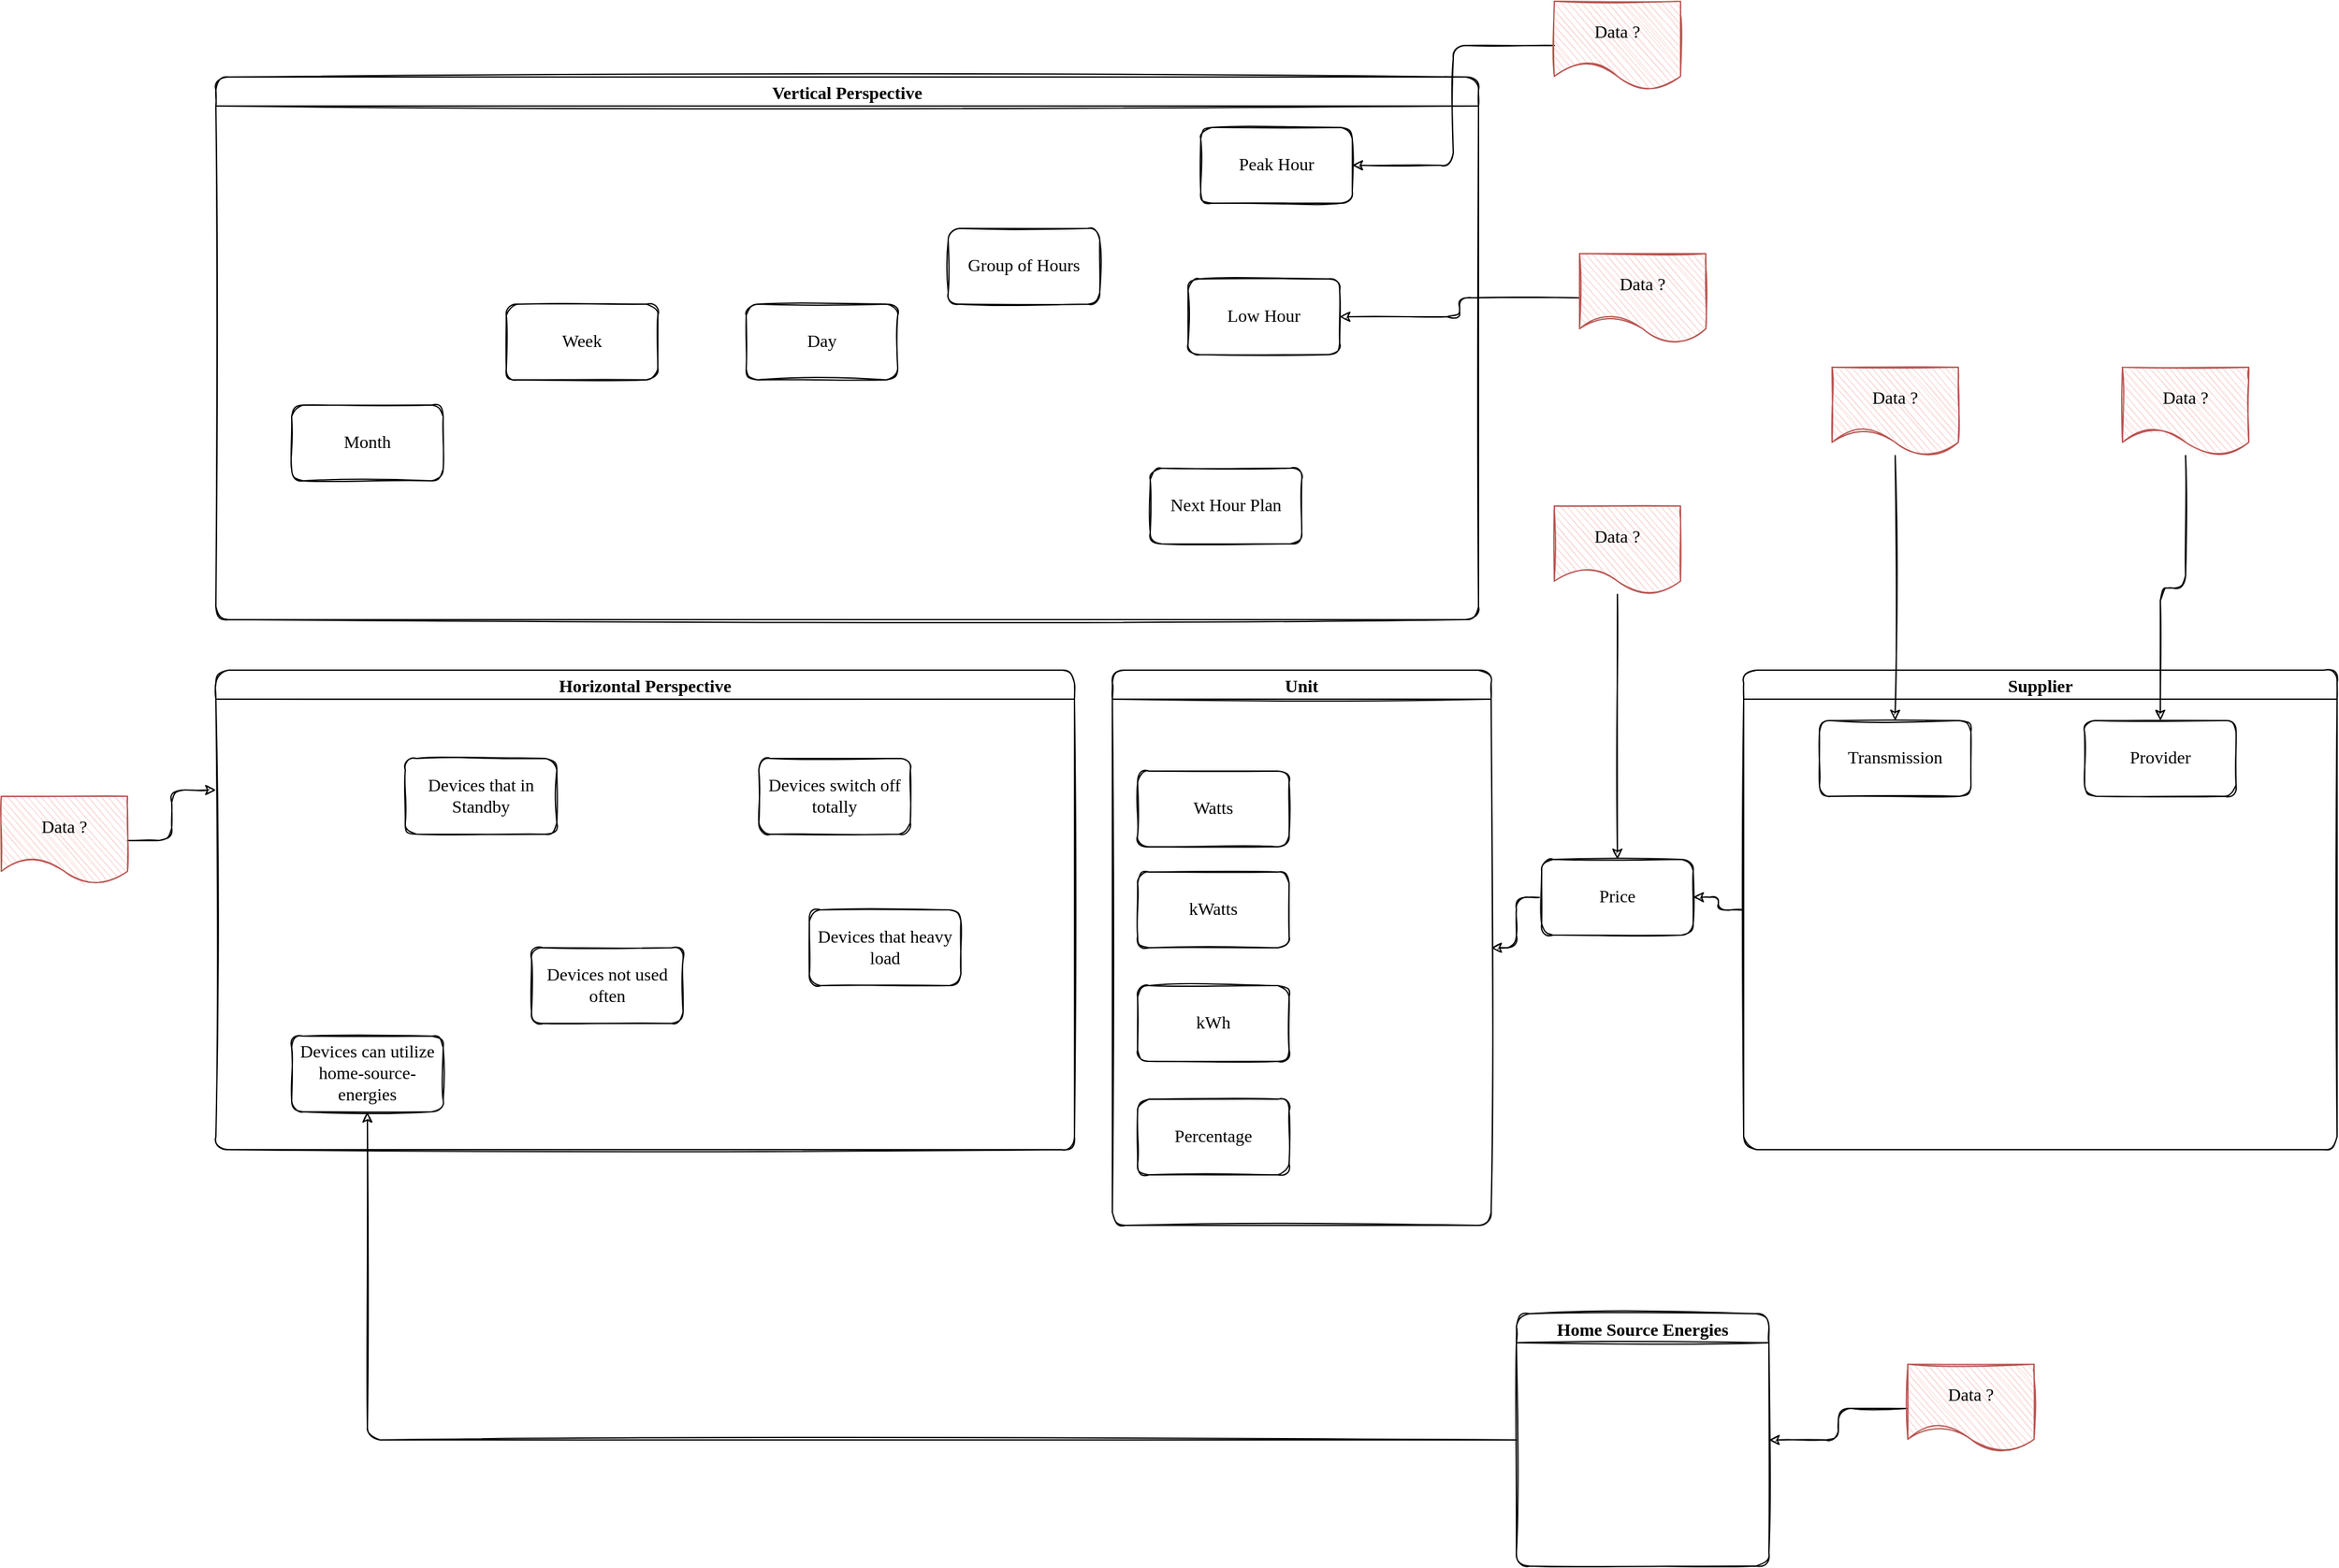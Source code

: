 <mxfile version="20.5.1" type="google" pages="8"><diagram id="EWnHAkvCmUXLQW0R1Sxn" name="Page"><mxGraphModel grid="1" page="1" gridSize="10" guides="1" tooltips="1" connect="1" arrows="1" fold="1" pageScale="1" pageWidth="4681" pageHeight="3300" math="0" shadow="0"><root><mxCell id="0"/><mxCell id="1" parent="0"/><mxCell id="fVuy4q8z8w35eN-OtsAC-1" value="Vertical Perspective" style="swimlane;rounded=1;shadow=0;sketch=1;fontSize=14;fontFamily=Comic Sans MS;" vertex="1" parent="1"><mxGeometry x="600" y="160" width="1000" height="430" as="geometry"/></mxCell><mxCell id="j8-8Z_1lVrHxDp8ixjV--1" value="Month" style="rounded=1;whiteSpace=wrap;html=1;fontFamily=Comic Sans MS;sketch=1;fontSize=14;" vertex="1" parent="fVuy4q8z8w35eN-OtsAC-1"><mxGeometry x="60" y="260" width="120" height="60" as="geometry"/></mxCell><mxCell id="I1HHOOQoQi14BVPlq1wD-1" value="Week" style="rounded=1;whiteSpace=wrap;html=1;fontFamily=Comic Sans MS;sketch=1;fontSize=14;" vertex="1" parent="fVuy4q8z8w35eN-OtsAC-1"><mxGeometry x="230" y="180" width="120" height="60" as="geometry"/></mxCell><mxCell id="I1HHOOQoQi14BVPlq1wD-2" value="Day" style="rounded=1;whiteSpace=wrap;html=1;fontFamily=Comic Sans MS;sketch=1;fontSize=14;" vertex="1" parent="fVuy4q8z8w35eN-OtsAC-1"><mxGeometry x="420" y="180" width="120" height="60" as="geometry"/></mxCell><mxCell id="I1HHOOQoQi14BVPlq1wD-3" value="Group of Hours" style="rounded=1;whiteSpace=wrap;html=1;fontFamily=Comic Sans MS;sketch=1;fontSize=14;" vertex="1" parent="fVuy4q8z8w35eN-OtsAC-1"><mxGeometry x="580" y="120" width="120" height="60" as="geometry"/></mxCell><mxCell id="I1HHOOQoQi14BVPlq1wD-4" value="Peak Hour" style="rounded=1;whiteSpace=wrap;html=1;fontFamily=Comic Sans MS;sketch=1;fontSize=14;" vertex="1" parent="fVuy4q8z8w35eN-OtsAC-1"><mxGeometry x="780" y="40" width="120" height="60" as="geometry"/></mxCell><mxCell id="I1HHOOQoQi14BVPlq1wD-5" value="Low Hour" style="rounded=1;whiteSpace=wrap;html=1;fontFamily=Comic Sans MS;sketch=1;fontSize=14;" vertex="1" parent="fVuy4q8z8w35eN-OtsAC-1"><mxGeometry x="770" y="160" width="120" height="60" as="geometry"/></mxCell><mxCell id="CvsXand5YSIhIQLQqnBe-1" value="Next Hour Plan" style="rounded=1;whiteSpace=wrap;html=1;fontFamily=Comic Sans MS;sketch=1;fontSize=14;" vertex="1" parent="fVuy4q8z8w35eN-OtsAC-1"><mxGeometry x="740" y="310" width="120" height="60" as="geometry"/></mxCell><mxCell id="fVuy4q8z8w35eN-OtsAC-2" value="Horizontal Perspective" style="swimlane;rounded=1;shadow=0;sketch=1;fontFamily=Comic Sans MS;fontSize=14;" vertex="1" parent="1"><mxGeometry x="600" y="630" width="680" height="380" as="geometry"/></mxCell><mxCell id="_128_L26jr-PY0TfmPVl-1" value="Devices that in Standby" style="rounded=1;whiteSpace=wrap;html=1;fontFamily=Comic Sans MS;sketch=1;fontSize=14;" vertex="1" parent="fVuy4q8z8w35eN-OtsAC-2"><mxGeometry x="150" y="70" width="120" height="60" as="geometry"/></mxCell><mxCell id="_128_L26jr-PY0TfmPVl-2" value="Devices switch off totally" style="rounded=1;whiteSpace=wrap;html=1;fontFamily=Comic Sans MS;sketch=1;fontSize=14;" vertex="1" parent="fVuy4q8z8w35eN-OtsAC-2"><mxGeometry x="430" y="70" width="120" height="60" as="geometry"/></mxCell><mxCell id="_128_L26jr-PY0TfmPVl-3" value="Devices not used often" style="rounded=1;whiteSpace=wrap;html=1;fontFamily=Comic Sans MS;sketch=1;fontSize=14;" vertex="1" parent="fVuy4q8z8w35eN-OtsAC-2"><mxGeometry x="250" y="220" width="120" height="60" as="geometry"/></mxCell><mxCell id="_128_L26jr-PY0TfmPVl-4" value="Devices that heavy load" style="rounded=1;whiteSpace=wrap;html=1;fontFamily=Comic Sans MS;sketch=1;fontSize=14;" vertex="1" parent="fVuy4q8z8w35eN-OtsAC-2"><mxGeometry x="470" y="190" width="120" height="60" as="geometry"/></mxCell><mxCell id="P0heH3jyNKfM9a84fnhZ-2" value="Devices can utilize home-source-energies" style="rounded=1;whiteSpace=wrap;html=1;fontFamily=Comic Sans MS;sketch=1;fontSize=14;" vertex="1" parent="fVuy4q8z8w35eN-OtsAC-2"><mxGeometry x="60" y="290" width="120" height="60" as="geometry"/></mxCell><mxCell id="_128_L26jr-PY0TfmPVl-5" value="Unit" style="swimlane;rounded=1;shadow=0;sketch=1;fontFamily=Comic Sans MS;fontSize=14;" vertex="1" parent="1"><mxGeometry x="1310" y="630" width="300" height="440" as="geometry"/></mxCell><mxCell id="_128_L26jr-PY0TfmPVl-7" value="Watts" style="rounded=1;whiteSpace=wrap;html=1;shadow=0;sketch=1;fontFamily=Comic Sans MS;fontSize=14;" vertex="1" parent="_128_L26jr-PY0TfmPVl-5"><mxGeometry x="20" y="80" width="120" height="60" as="geometry"/></mxCell><mxCell id="_128_L26jr-PY0TfmPVl-8" value="kWatts" style="rounded=1;whiteSpace=wrap;html=1;shadow=0;sketch=1;fontFamily=Comic Sans MS;fontSize=14;" vertex="1" parent="_128_L26jr-PY0TfmPVl-5"><mxGeometry x="20" y="160" width="120" height="60" as="geometry"/></mxCell><mxCell id="_128_L26jr-PY0TfmPVl-9" value="kWh" style="rounded=1;whiteSpace=wrap;html=1;shadow=0;sketch=1;fontFamily=Comic Sans MS;fontSize=14;" vertex="1" parent="_128_L26jr-PY0TfmPVl-5"><mxGeometry x="20" y="250" width="120" height="60" as="geometry"/></mxCell><mxCell id="_0KTbbCOUfoMHELBvuMe-1" value="Percentage" style="rounded=1;whiteSpace=wrap;html=1;shadow=0;sketch=1;fontFamily=Comic Sans MS;fontSize=14;" vertex="1" parent="_128_L26jr-PY0TfmPVl-5"><mxGeometry x="20" y="340" width="120" height="60" as="geometry"/></mxCell><mxCell id="LpaXd6N_LJDEd3hES2sB-1" style="edgeStyle=orthogonalEdgeStyle;rounded=1;orthogonalLoop=1;jettySize=auto;html=1;entryX=1;entryY=0.5;entryDx=0;entryDy=0;fontFamily=Comic Sans MS;fontSize=14;sketch=1;" edge="1" parent="1" source="qIM7DKjNAtQQ7LIMt5Nz-1" target="_128_L26jr-PY0TfmPVl-10"><mxGeometry relative="1" as="geometry"/></mxCell><mxCell id="qIM7DKjNAtQQ7LIMt5Nz-1" value="Supplier" style="swimlane;rounded=1;shadow=0;sketch=1;fontFamily=Comic Sans MS;fontSize=14;" vertex="1" parent="1"><mxGeometry x="1810" y="630" width="470" height="380" as="geometry"/></mxCell><mxCell id="qIM7DKjNAtQQ7LIMt5Nz-2" value="Transmission" style="rounded=1;whiteSpace=wrap;html=1;shadow=0;sketch=1;fontFamily=Comic Sans MS;fontSize=14;" vertex="1" parent="qIM7DKjNAtQQ7LIMt5Nz-1"><mxGeometry x="60" y="40" width="120" height="60" as="geometry"/></mxCell><mxCell id="qIM7DKjNAtQQ7LIMt5Nz-3" value="Provider" style="rounded=1;whiteSpace=wrap;html=1;shadow=0;sketch=1;fontFamily=Comic Sans MS;fontSize=14;" vertex="1" parent="qIM7DKjNAtQQ7LIMt5Nz-1"><mxGeometry x="270" y="40" width="120" height="60" as="geometry"/></mxCell><mxCell id="LpaXd6N_LJDEd3hES2sB-2" style="edgeStyle=orthogonalEdgeStyle;rounded=1;orthogonalLoop=1;jettySize=auto;html=1;entryX=1;entryY=0.5;entryDx=0;entryDy=0;fontFamily=Comic Sans MS;fontSize=14;sketch=1;" edge="1" parent="1" source="_128_L26jr-PY0TfmPVl-10" target="_128_L26jr-PY0TfmPVl-5"><mxGeometry relative="1" as="geometry"/></mxCell><mxCell id="_128_L26jr-PY0TfmPVl-10" value="Price" style="rounded=1;whiteSpace=wrap;html=1;shadow=0;sketch=1;fontFamily=Comic Sans MS;fontSize=14;" vertex="1" parent="1"><mxGeometry x="1650" y="780" width="120" height="60" as="geometry"/></mxCell><mxCell id="P0heH3jyNKfM9a84fnhZ-4" style="edgeStyle=orthogonalEdgeStyle;rounded=1;sketch=1;orthogonalLoop=1;jettySize=auto;html=1;fontFamily=Comic Sans MS;fontSize=14;entryX=0.5;entryY=1;entryDx=0;entryDy=0;" edge="1" parent="1" source="P0heH3jyNKfM9a84fnhZ-1" target="P0heH3jyNKfM9a84fnhZ-2"><mxGeometry relative="1" as="geometry"><mxPoint x="870" y="1190" as="targetPoint"/></mxGeometry></mxCell><mxCell id="P0heH3jyNKfM9a84fnhZ-1" value="Home Source Energies" style="swimlane;rounded=1;shadow=0;sketch=1;fontFamily=Comic Sans MS;fontSize=14;" vertex="1" parent="1"><mxGeometry x="1630" y="1140" width="200" height="200" as="geometry"/></mxCell><mxCell id="_0KTbbCOUfoMHELBvuMe-5" style="edgeStyle=orthogonalEdgeStyle;rounded=1;orthogonalLoop=1;jettySize=auto;html=1;fontFamily=Comic Sans MS;fontSize=14;sketch=1;" edge="1" parent="1" source="_0KTbbCOUfoMHELBvuMe-3" target="qIM7DKjNAtQQ7LIMt5Nz-3"><mxGeometry relative="1" as="geometry"/></mxCell><mxCell id="_0KTbbCOUfoMHELBvuMe-3" value="Data ?" style="shape=document;whiteSpace=wrap;html=1;boundedLbl=1;dashed=0;flipH=1;sketch=1;fillColor=#f8cecc;strokeColor=#b85450;fontFamily=Comic Sans MS;fontSize=14;" vertex="1" parent="1"><mxGeometry x="2110" y="390" width="100" height="70" as="geometry"/></mxCell><mxCell id="_0KTbbCOUfoMHELBvuMe-6" style="edgeStyle=orthogonalEdgeStyle;shape=connector;rounded=1;sketch=1;orthogonalLoop=1;jettySize=auto;html=1;labelBackgroundColor=default;strokeColor=default;fontFamily=Comic Sans MS;fontSize=14;fontColor=default;endArrow=classic;" edge="1" parent="1" source="_0KTbbCOUfoMHELBvuMe-4" target="qIM7DKjNAtQQ7LIMt5Nz-2"><mxGeometry relative="1" as="geometry"/></mxCell><mxCell id="_0KTbbCOUfoMHELBvuMe-4" value="Data ?" style="shape=document;whiteSpace=wrap;html=1;boundedLbl=1;dashed=0;flipH=1;sketch=1;fillColor=#f8cecc;strokeColor=#b85450;fontFamily=Comic Sans MS;fontSize=14;" vertex="1" parent="1"><mxGeometry x="1880" y="390" width="100" height="70" as="geometry"/></mxCell><mxCell id="_0KTbbCOUfoMHELBvuMe-8" style="edgeStyle=orthogonalEdgeStyle;shape=connector;rounded=1;sketch=1;orthogonalLoop=1;jettySize=auto;html=1;labelBackgroundColor=default;strokeColor=default;fontFamily=Comic Sans MS;fontSize=14;fontColor=default;endArrow=classic;entryX=1;entryY=0.5;entryDx=0;entryDy=0;" edge="1" parent="1" source="_0KTbbCOUfoMHELBvuMe-7" target="P0heH3jyNKfM9a84fnhZ-1"><mxGeometry relative="1" as="geometry"><mxPoint x="1870" y="1270" as="targetPoint"/></mxGeometry></mxCell><mxCell id="_0KTbbCOUfoMHELBvuMe-7" value="Data ?" style="shape=document;whiteSpace=wrap;html=1;boundedLbl=1;dashed=0;flipH=1;sketch=1;fillColor=#f8cecc;strokeColor=#b85450;fontFamily=Comic Sans MS;fontSize=14;" vertex="1" parent="1"><mxGeometry x="1940" y="1180" width="100" height="70" as="geometry"/></mxCell><mxCell id="_0KTbbCOUfoMHELBvuMe-10" style="edgeStyle=orthogonalEdgeStyle;shape=connector;rounded=1;sketch=1;orthogonalLoop=1;jettySize=auto;html=1;entryX=0.5;entryY=0;entryDx=0;entryDy=0;labelBackgroundColor=default;strokeColor=default;fontFamily=Comic Sans MS;fontSize=14;fontColor=default;endArrow=classic;" edge="1" parent="1" source="_0KTbbCOUfoMHELBvuMe-9" target="_128_L26jr-PY0TfmPVl-10"><mxGeometry relative="1" as="geometry"/></mxCell><mxCell id="_0KTbbCOUfoMHELBvuMe-9" value="Data ?" style="shape=document;whiteSpace=wrap;html=1;boundedLbl=1;dashed=0;flipH=1;sketch=1;fillColor=#f8cecc;strokeColor=#b85450;fontFamily=Comic Sans MS;fontSize=14;" vertex="1" parent="1"><mxGeometry x="1660" y="500" width="100" height="70" as="geometry"/></mxCell><mxCell id="_0KTbbCOUfoMHELBvuMe-13" style="edgeStyle=orthogonalEdgeStyle;shape=connector;rounded=1;sketch=1;orthogonalLoop=1;jettySize=auto;html=1;entryX=0;entryY=0.25;entryDx=0;entryDy=0;labelBackgroundColor=default;strokeColor=default;fontFamily=Comic Sans MS;fontSize=14;fontColor=default;endArrow=classic;" edge="1" parent="1" source="_0KTbbCOUfoMHELBvuMe-11" target="fVuy4q8z8w35eN-OtsAC-2"><mxGeometry relative="1" as="geometry"/></mxCell><mxCell id="_0KTbbCOUfoMHELBvuMe-11" value="Data ?" style="shape=document;whiteSpace=wrap;html=1;boundedLbl=1;dashed=0;flipH=1;sketch=1;fillColor=#f8cecc;strokeColor=#b85450;fontFamily=Comic Sans MS;fontSize=14;" vertex="1" parent="1"><mxGeometry x="430" y="730" width="100" height="70" as="geometry"/></mxCell><mxCell id="_0KTbbCOUfoMHELBvuMe-15" style="edgeStyle=orthogonalEdgeStyle;shape=connector;rounded=1;sketch=1;orthogonalLoop=1;jettySize=auto;html=1;entryX=1;entryY=0.5;entryDx=0;entryDy=0;labelBackgroundColor=default;strokeColor=default;fontFamily=Comic Sans MS;fontSize=14;fontColor=default;endArrow=classic;" edge="1" parent="1" source="_0KTbbCOUfoMHELBvuMe-14" target="I1HHOOQoQi14BVPlq1wD-4"><mxGeometry relative="1" as="geometry"/></mxCell><mxCell id="_0KTbbCOUfoMHELBvuMe-14" value="Data ?" style="shape=document;whiteSpace=wrap;html=1;boundedLbl=1;dashed=0;flipH=1;sketch=1;fillColor=#f8cecc;strokeColor=#b85450;fontFamily=Comic Sans MS;fontSize=14;" vertex="1" parent="1"><mxGeometry x="1660" y="100" width="100" height="70" as="geometry"/></mxCell><mxCell id="_0KTbbCOUfoMHELBvuMe-18" style="edgeStyle=orthogonalEdgeStyle;shape=connector;rounded=1;sketch=1;orthogonalLoop=1;jettySize=auto;html=1;entryX=1;entryY=0.5;entryDx=0;entryDy=0;labelBackgroundColor=default;strokeColor=default;fontFamily=Comic Sans MS;fontSize=14;fontColor=default;endArrow=classic;" edge="1" parent="1" source="_0KTbbCOUfoMHELBvuMe-16" target="I1HHOOQoQi14BVPlq1wD-5"><mxGeometry relative="1" as="geometry"/></mxCell><mxCell id="_0KTbbCOUfoMHELBvuMe-16" value="Data ?" style="shape=document;whiteSpace=wrap;html=1;boundedLbl=1;dashed=0;flipH=1;sketch=1;fillColor=#f8cecc;strokeColor=#b85450;fontFamily=Comic Sans MS;fontSize=14;" vertex="1" parent="1"><mxGeometry x="1680" y="300" width="100" height="70" as="geometry"/></mxCell></root></mxGraphModel></diagram><diagram name="v7" id="6x63MxdfTVKD1qZBygWp"><mxGraphModel grid="1" page="1" gridSize="10" guides="1" tooltips="1" connect="1" arrows="1" fold="1" pageScale="1" pageWidth="4681" pageHeight="3300" math="0" shadow="0"><root><mxCell id="hnJMWVDgAHVa-a5f45lX-0"/><mxCell id="hnJMWVDgAHVa-a5f45lX-1" parent="hnJMWVDgAHVa-a5f45lX-0"/><mxCell id="hnJMWVDgAHVa-a5f45lX-2" value="Vertical Perspective" style="swimlane;rounded=1;shadow=0;sketch=1;fontSize=14;fontFamily=Comic Sans MS;" vertex="1" parent="hnJMWVDgAHVa-a5f45lX-1"><mxGeometry x="600" y="160" width="1000" height="430" as="geometry"/></mxCell><mxCell id="hnJMWVDgAHVa-a5f45lX-3" value="Month" style="rounded=1;whiteSpace=wrap;html=1;fontFamily=Comic Sans MS;sketch=1;fontSize=14;" vertex="1" parent="hnJMWVDgAHVa-a5f45lX-2"><mxGeometry x="60" y="260" width="120" height="60" as="geometry"/></mxCell><mxCell id="hnJMWVDgAHVa-a5f45lX-4" value="Week" style="rounded=1;whiteSpace=wrap;html=1;fontFamily=Comic Sans MS;sketch=1;fontSize=14;" vertex="1" parent="hnJMWVDgAHVa-a5f45lX-2"><mxGeometry x="230" y="180" width="120" height="60" as="geometry"/></mxCell><mxCell id="hnJMWVDgAHVa-a5f45lX-5" value="Day" style="rounded=1;whiteSpace=wrap;html=1;fontFamily=Comic Sans MS;sketch=1;fontSize=14;" vertex="1" parent="hnJMWVDgAHVa-a5f45lX-2"><mxGeometry x="420" y="180" width="120" height="60" as="geometry"/></mxCell><mxCell id="hnJMWVDgAHVa-a5f45lX-6" value="Group of Hours" style="rounded=1;whiteSpace=wrap;html=1;fontFamily=Comic Sans MS;sketch=1;fontSize=14;" vertex="1" parent="hnJMWVDgAHVa-a5f45lX-2"><mxGeometry x="580" y="120" width="120" height="60" as="geometry"/></mxCell><mxCell id="hnJMWVDgAHVa-a5f45lX-7" value="Peak Hour" style="rounded=1;whiteSpace=wrap;html=1;fontFamily=Comic Sans MS;sketch=1;fontSize=14;" vertex="1" parent="hnJMWVDgAHVa-a5f45lX-2"><mxGeometry x="780" y="40" width="120" height="60" as="geometry"/></mxCell><mxCell id="hnJMWVDgAHVa-a5f45lX-8" value="Low Hour" style="rounded=1;whiteSpace=wrap;html=1;fontFamily=Comic Sans MS;sketch=1;fontSize=14;" vertex="1" parent="hnJMWVDgAHVa-a5f45lX-2"><mxGeometry x="770" y="160" width="120" height="60" as="geometry"/></mxCell><mxCell id="hnJMWVDgAHVa-a5f45lX-9" value="Next Hour Plan" style="rounded=1;whiteSpace=wrap;html=1;fontFamily=Comic Sans MS;sketch=1;fontSize=14;" vertex="1" parent="hnJMWVDgAHVa-a5f45lX-2"><mxGeometry x="740" y="310" width="120" height="60" as="geometry"/></mxCell><mxCell id="hnJMWVDgAHVa-a5f45lX-10" value="Horizontal Perspective" style="swimlane;rounded=1;shadow=0;sketch=1;fontFamily=Comic Sans MS;fontSize=14;" vertex="1" parent="hnJMWVDgAHVa-a5f45lX-1"><mxGeometry x="600" y="630" width="680" height="380" as="geometry"/></mxCell><mxCell id="hnJMWVDgAHVa-a5f45lX-11" value="Devices that in Standby" style="rounded=1;whiteSpace=wrap;html=1;fontFamily=Comic Sans MS;sketch=1;fontSize=14;" vertex="1" parent="hnJMWVDgAHVa-a5f45lX-10"><mxGeometry x="150" y="70" width="120" height="60" as="geometry"/></mxCell><mxCell id="hnJMWVDgAHVa-a5f45lX-12" value="Devices switch off totally" style="rounded=1;whiteSpace=wrap;html=1;fontFamily=Comic Sans MS;sketch=1;fontSize=14;" vertex="1" parent="hnJMWVDgAHVa-a5f45lX-10"><mxGeometry x="430" y="70" width="120" height="60" as="geometry"/></mxCell><mxCell id="hnJMWVDgAHVa-a5f45lX-13" value="Devices not used often" style="rounded=1;whiteSpace=wrap;html=1;fontFamily=Comic Sans MS;sketch=1;fontSize=14;" vertex="1" parent="hnJMWVDgAHVa-a5f45lX-10"><mxGeometry x="250" y="220" width="120" height="60" as="geometry"/></mxCell><mxCell id="hnJMWVDgAHVa-a5f45lX-14" value="Devices that heavy load" style="rounded=1;whiteSpace=wrap;html=1;fontFamily=Comic Sans MS;sketch=1;fontSize=14;" vertex="1" parent="hnJMWVDgAHVa-a5f45lX-10"><mxGeometry x="470" y="190" width="120" height="60" as="geometry"/></mxCell><mxCell id="hnJMWVDgAHVa-a5f45lX-15" value="Devices can utilize home-source-energies" style="rounded=1;whiteSpace=wrap;html=1;fontFamily=Comic Sans MS;sketch=1;fontSize=14;" vertex="1" parent="hnJMWVDgAHVa-a5f45lX-10"><mxGeometry x="60" y="290" width="120" height="60" as="geometry"/></mxCell><mxCell id="hnJMWVDgAHVa-a5f45lX-16" value="Unit" style="swimlane;rounded=1;shadow=0;sketch=1;fontFamily=Comic Sans MS;fontSize=14;" vertex="1" parent="hnJMWVDgAHVa-a5f45lX-1"><mxGeometry x="1310" y="630" width="300" height="380" as="geometry"/></mxCell><mxCell id="hnJMWVDgAHVa-a5f45lX-17" value="Watts" style="rounded=1;whiteSpace=wrap;html=1;shadow=0;sketch=1;fontFamily=Comic Sans MS;fontSize=14;" vertex="1" parent="hnJMWVDgAHVa-a5f45lX-16"><mxGeometry x="20" y="80" width="120" height="60" as="geometry"/></mxCell><mxCell id="hnJMWVDgAHVa-a5f45lX-18" value="kWatts" style="rounded=1;whiteSpace=wrap;html=1;shadow=0;sketch=1;fontFamily=Comic Sans MS;fontSize=14;" vertex="1" parent="hnJMWVDgAHVa-a5f45lX-16"><mxGeometry x="20" y="160" width="120" height="60" as="geometry"/></mxCell><mxCell id="hnJMWVDgAHVa-a5f45lX-19" value="kWh" style="rounded=1;whiteSpace=wrap;html=1;shadow=0;sketch=1;fontFamily=Comic Sans MS;fontSize=14;" vertex="1" parent="hnJMWVDgAHVa-a5f45lX-16"><mxGeometry x="20" y="250" width="120" height="60" as="geometry"/></mxCell><mxCell id="hnJMWVDgAHVa-a5f45lX-20" style="edgeStyle=orthogonalEdgeStyle;rounded=1;orthogonalLoop=1;jettySize=auto;html=1;entryX=1;entryY=0.5;entryDx=0;entryDy=0;fontFamily=Comic Sans MS;fontSize=14;sketch=1;" edge="1" parent="hnJMWVDgAHVa-a5f45lX-1" source="hnJMWVDgAHVa-a5f45lX-21" target="hnJMWVDgAHVa-a5f45lX-25"><mxGeometry relative="1" as="geometry"/></mxCell><mxCell id="hnJMWVDgAHVa-a5f45lX-21" value="Supplier" style="swimlane;rounded=1;shadow=0;sketch=1;fontFamily=Comic Sans MS;fontSize=14;" vertex="1" parent="hnJMWVDgAHVa-a5f45lX-1"><mxGeometry x="1810" y="630" width="470" height="380" as="geometry"/></mxCell><mxCell id="hnJMWVDgAHVa-a5f45lX-22" value="Transmission" style="rounded=1;whiteSpace=wrap;html=1;shadow=0;sketch=1;fontFamily=Comic Sans MS;fontSize=14;" vertex="1" parent="hnJMWVDgAHVa-a5f45lX-21"><mxGeometry x="60" y="40" width="120" height="60" as="geometry"/></mxCell><mxCell id="hnJMWVDgAHVa-a5f45lX-23" value="Provider" style="rounded=1;whiteSpace=wrap;html=1;shadow=0;sketch=1;fontFamily=Comic Sans MS;fontSize=14;" vertex="1" parent="hnJMWVDgAHVa-a5f45lX-21"><mxGeometry x="270" y="40" width="120" height="60" as="geometry"/></mxCell><mxCell id="hnJMWVDgAHVa-a5f45lX-24" style="edgeStyle=orthogonalEdgeStyle;rounded=1;orthogonalLoop=1;jettySize=auto;html=1;entryX=1;entryY=0.5;entryDx=0;entryDy=0;fontFamily=Comic Sans MS;fontSize=14;sketch=1;" edge="1" parent="hnJMWVDgAHVa-a5f45lX-1" source="hnJMWVDgAHVa-a5f45lX-25" target="hnJMWVDgAHVa-a5f45lX-16"><mxGeometry relative="1" as="geometry"/></mxCell><mxCell id="hnJMWVDgAHVa-a5f45lX-25" value="Price" style="rounded=1;whiteSpace=wrap;html=1;shadow=0;sketch=1;fontFamily=Comic Sans MS;fontSize=14;" vertex="1" parent="hnJMWVDgAHVa-a5f45lX-1"><mxGeometry x="1650" y="780" width="120" height="60" as="geometry"/></mxCell><mxCell id="hnJMWVDgAHVa-a5f45lX-26" style="edgeStyle=orthogonalEdgeStyle;rounded=1;sketch=1;orthogonalLoop=1;jettySize=auto;html=1;fontFamily=Comic Sans MS;fontSize=14;entryX=0.5;entryY=1;entryDx=0;entryDy=0;" edge="1" parent="hnJMWVDgAHVa-a5f45lX-1" source="hnJMWVDgAHVa-a5f45lX-27" target="hnJMWVDgAHVa-a5f45lX-15"><mxGeometry relative="1" as="geometry"><mxPoint x="870" y="1190" as="targetPoint"/></mxGeometry></mxCell><mxCell id="hnJMWVDgAHVa-a5f45lX-27" value="Home Source Energies" style="swimlane;rounded=1;shadow=0;sketch=1;fontFamily=Comic Sans MS;fontSize=14;" vertex="1" parent="hnJMWVDgAHVa-a5f45lX-1"><mxGeometry x="1630" y="1140" width="200" height="200" as="geometry"/></mxCell></root></mxGraphModel></diagram><diagram name="v6" id="UUeLobl6bNv0_XyJ8I5w"><mxGraphModel grid="1" page="1" gridSize="10" guides="1" tooltips="1" connect="1" arrows="1" fold="1" pageScale="1" pageWidth="4681" pageHeight="3300" math="0" shadow="0"><root><mxCell id="B7_xoXsrjex5l8u0Yg2q-0"/><mxCell id="B7_xoXsrjex5l8u0Yg2q-1" parent="B7_xoXsrjex5l8u0Yg2q-0"/><mxCell id="B7_xoXsrjex5l8u0Yg2q-2" value="Vertical Perspective" style="swimlane;rounded=1;shadow=0;sketch=1;fontSize=14;fontFamily=Comic Sans MS;" parent="B7_xoXsrjex5l8u0Yg2q-1" vertex="1"><mxGeometry x="600" y="160" width="1000" height="430" as="geometry"/></mxCell><mxCell id="B7_xoXsrjex5l8u0Yg2q-3" value="Month" style="rounded=1;whiteSpace=wrap;html=1;fontFamily=Comic Sans MS;sketch=1;fontSize=14;" parent="B7_xoXsrjex5l8u0Yg2q-2" vertex="1"><mxGeometry x="60" y="260" width="120" height="60" as="geometry"/></mxCell><mxCell id="B7_xoXsrjex5l8u0Yg2q-4" value="Week" style="rounded=1;whiteSpace=wrap;html=1;fontFamily=Comic Sans MS;sketch=1;fontSize=14;" parent="B7_xoXsrjex5l8u0Yg2q-2" vertex="1"><mxGeometry x="230" y="180" width="120" height="60" as="geometry"/></mxCell><mxCell id="B7_xoXsrjex5l8u0Yg2q-5" value="Day" style="rounded=1;whiteSpace=wrap;html=1;fontFamily=Comic Sans MS;sketch=1;fontSize=14;" parent="B7_xoXsrjex5l8u0Yg2q-2" vertex="1"><mxGeometry x="420" y="180" width="120" height="60" as="geometry"/></mxCell><mxCell id="B7_xoXsrjex5l8u0Yg2q-6" value="Group of Hours" style="rounded=1;whiteSpace=wrap;html=1;fontFamily=Comic Sans MS;sketch=1;fontSize=14;" parent="B7_xoXsrjex5l8u0Yg2q-2" vertex="1"><mxGeometry x="580" y="120" width="120" height="60" as="geometry"/></mxCell><mxCell id="B7_xoXsrjex5l8u0Yg2q-7" value="Peak Hour" style="rounded=1;whiteSpace=wrap;html=1;fontFamily=Comic Sans MS;sketch=1;fontSize=14;" parent="B7_xoXsrjex5l8u0Yg2q-2" vertex="1"><mxGeometry x="780" y="40" width="120" height="60" as="geometry"/></mxCell><mxCell id="B7_xoXsrjex5l8u0Yg2q-8" value="Low Hour" style="rounded=1;whiteSpace=wrap;html=1;fontFamily=Comic Sans MS;sketch=1;fontSize=14;" parent="B7_xoXsrjex5l8u0Yg2q-2" vertex="1"><mxGeometry x="770" y="160" width="120" height="60" as="geometry"/></mxCell><mxCell id="B7_xoXsrjex5l8u0Yg2q-9" value="Horizontal Perspective" style="swimlane;rounded=1;shadow=0;sketch=1;fontFamily=Comic Sans MS;fontSize=14;" parent="B7_xoXsrjex5l8u0Yg2q-1" vertex="1"><mxGeometry x="600" y="630" width="680" height="380" as="geometry"/></mxCell><mxCell id="B7_xoXsrjex5l8u0Yg2q-10" value="Devices that in Standby" style="rounded=1;whiteSpace=wrap;html=1;fontFamily=Comic Sans MS;sketch=1;fontSize=14;" parent="B7_xoXsrjex5l8u0Yg2q-9" vertex="1"><mxGeometry x="150" y="70" width="120" height="60" as="geometry"/></mxCell><mxCell id="B7_xoXsrjex5l8u0Yg2q-11" value="Devices switch off totally" style="rounded=1;whiteSpace=wrap;html=1;fontFamily=Comic Sans MS;sketch=1;fontSize=14;" parent="B7_xoXsrjex5l8u0Yg2q-9" vertex="1"><mxGeometry x="430" y="70" width="120" height="60" as="geometry"/></mxCell><mxCell id="B7_xoXsrjex5l8u0Yg2q-12" value="Devices not used often" style="rounded=1;whiteSpace=wrap;html=1;fontFamily=Comic Sans MS;sketch=1;fontSize=14;" parent="B7_xoXsrjex5l8u0Yg2q-9" vertex="1"><mxGeometry x="250" y="220" width="120" height="60" as="geometry"/></mxCell><mxCell id="B7_xoXsrjex5l8u0Yg2q-13" value="Devices that heavy load" style="rounded=1;whiteSpace=wrap;html=1;fontFamily=Comic Sans MS;sketch=1;fontSize=14;" parent="B7_xoXsrjex5l8u0Yg2q-9" vertex="1"><mxGeometry x="470" y="190" width="120" height="60" as="geometry"/></mxCell><mxCell id="B7_xoXsrjex5l8u0Yg2q-14" value="Devices can utilize home-source-energies" style="rounded=1;whiteSpace=wrap;html=1;fontFamily=Comic Sans MS;sketch=1;fontSize=14;" parent="B7_xoXsrjex5l8u0Yg2q-9" vertex="1"><mxGeometry x="60" y="290" width="120" height="60" as="geometry"/></mxCell><mxCell id="B7_xoXsrjex5l8u0Yg2q-15" value="Unit" style="swimlane;rounded=1;shadow=0;sketch=1;fontFamily=Comic Sans MS;fontSize=14;" parent="B7_xoXsrjex5l8u0Yg2q-1" vertex="1"><mxGeometry x="1310" y="630" width="300" height="380" as="geometry"/></mxCell><mxCell id="B7_xoXsrjex5l8u0Yg2q-16" value="Watts" style="rounded=1;whiteSpace=wrap;html=1;shadow=0;sketch=1;fontFamily=Comic Sans MS;fontSize=14;" parent="B7_xoXsrjex5l8u0Yg2q-15" vertex="1"><mxGeometry x="20" y="80" width="120" height="60" as="geometry"/></mxCell><mxCell id="B7_xoXsrjex5l8u0Yg2q-17" value="kWatts" style="rounded=1;whiteSpace=wrap;html=1;shadow=0;sketch=1;fontFamily=Comic Sans MS;fontSize=14;" parent="B7_xoXsrjex5l8u0Yg2q-15" vertex="1"><mxGeometry x="20" y="160" width="120" height="60" as="geometry"/></mxCell><mxCell id="B7_xoXsrjex5l8u0Yg2q-18" value="kWh" style="rounded=1;whiteSpace=wrap;html=1;shadow=0;sketch=1;fontFamily=Comic Sans MS;fontSize=14;" parent="B7_xoXsrjex5l8u0Yg2q-15" vertex="1"><mxGeometry x="20" y="250" width="120" height="60" as="geometry"/></mxCell><mxCell id="B7_xoXsrjex5l8u0Yg2q-19" style="edgeStyle=orthogonalEdgeStyle;rounded=1;orthogonalLoop=1;jettySize=auto;html=1;entryX=1;entryY=0.5;entryDx=0;entryDy=0;fontFamily=Comic Sans MS;fontSize=14;sketch=1;" parent="B7_xoXsrjex5l8u0Yg2q-1" source="B7_xoXsrjex5l8u0Yg2q-20" target="B7_xoXsrjex5l8u0Yg2q-24" edge="1"><mxGeometry relative="1" as="geometry"/></mxCell><mxCell id="B7_xoXsrjex5l8u0Yg2q-20" value="Supplier" style="swimlane;rounded=1;shadow=0;sketch=1;fontFamily=Comic Sans MS;fontSize=14;" parent="B7_xoXsrjex5l8u0Yg2q-1" vertex="1"><mxGeometry x="1810" y="630" width="470" height="380" as="geometry"/></mxCell><mxCell id="B7_xoXsrjex5l8u0Yg2q-21" value="Transmission" style="rounded=1;whiteSpace=wrap;html=1;shadow=0;sketch=1;fontFamily=Comic Sans MS;fontSize=14;" parent="B7_xoXsrjex5l8u0Yg2q-20" vertex="1"><mxGeometry x="60" y="40" width="120" height="60" as="geometry"/></mxCell><mxCell id="B7_xoXsrjex5l8u0Yg2q-22" value="Provider" style="rounded=1;whiteSpace=wrap;html=1;shadow=0;sketch=1;fontFamily=Comic Sans MS;fontSize=14;" parent="B7_xoXsrjex5l8u0Yg2q-20" vertex="1"><mxGeometry x="270" y="40" width="120" height="60" as="geometry"/></mxCell><mxCell id="B7_xoXsrjex5l8u0Yg2q-23" style="edgeStyle=orthogonalEdgeStyle;rounded=1;orthogonalLoop=1;jettySize=auto;html=1;entryX=1;entryY=0.5;entryDx=0;entryDy=0;fontFamily=Comic Sans MS;fontSize=14;sketch=1;" parent="B7_xoXsrjex5l8u0Yg2q-1" source="B7_xoXsrjex5l8u0Yg2q-24" target="B7_xoXsrjex5l8u0Yg2q-15" edge="1"><mxGeometry relative="1" as="geometry"/></mxCell><mxCell id="B7_xoXsrjex5l8u0Yg2q-24" value="Price" style="rounded=1;whiteSpace=wrap;html=1;shadow=0;sketch=1;fontFamily=Comic Sans MS;fontSize=14;" parent="B7_xoXsrjex5l8u0Yg2q-1" vertex="1"><mxGeometry x="1650" y="780" width="120" height="60" as="geometry"/></mxCell><mxCell id="B7_xoXsrjex5l8u0Yg2q-25" style="edgeStyle=orthogonalEdgeStyle;rounded=1;sketch=1;orthogonalLoop=1;jettySize=auto;html=1;fontFamily=Comic Sans MS;fontSize=14;entryX=0.5;entryY=1;entryDx=0;entryDy=0;" parent="B7_xoXsrjex5l8u0Yg2q-1" source="B7_xoXsrjex5l8u0Yg2q-26" target="B7_xoXsrjex5l8u0Yg2q-14" edge="1"><mxGeometry relative="1" as="geometry"><mxPoint x="870" y="1190" as="targetPoint"/></mxGeometry></mxCell><mxCell id="B7_xoXsrjex5l8u0Yg2q-26" value="Home Source Energies" style="swimlane;rounded=1;shadow=0;sketch=1;fontFamily=Comic Sans MS;fontSize=14;" parent="B7_xoXsrjex5l8u0Yg2q-1" vertex="1"><mxGeometry x="1630" y="1140" width="200" height="200" as="geometry"/></mxCell></root></mxGraphModel></diagram><diagram name="v5" id="OIeirMQ_2bGtbHiLbDQ3"><mxGraphModel grid="1" page="1" gridSize="10" guides="1" tooltips="1" connect="1" arrows="1" fold="1" pageScale="1" pageWidth="4681" pageHeight="3300" math="0" shadow="0"><root><mxCell id="l49t2PH7yDKcowrTNtX4-0"/><mxCell id="l49t2PH7yDKcowrTNtX4-1" parent="l49t2PH7yDKcowrTNtX4-0"/><mxCell id="l49t2PH7yDKcowrTNtX4-2" value="Vertical Perspective" style="swimlane;rounded=1;shadow=0;sketch=1;fontSize=14;fontFamily=Comic Sans MS;" vertex="1" parent="l49t2PH7yDKcowrTNtX4-1"><mxGeometry x="600" y="160" width="1000" height="430" as="geometry"/></mxCell><mxCell id="l49t2PH7yDKcowrTNtX4-3" value="Month" style="rounded=1;whiteSpace=wrap;html=1;fontFamily=Comic Sans MS;sketch=1;fontSize=14;" vertex="1" parent="l49t2PH7yDKcowrTNtX4-2"><mxGeometry x="60" y="260" width="120" height="60" as="geometry"/></mxCell><mxCell id="l49t2PH7yDKcowrTNtX4-4" value="Week" style="rounded=1;whiteSpace=wrap;html=1;fontFamily=Comic Sans MS;sketch=1;fontSize=14;" vertex="1" parent="l49t2PH7yDKcowrTNtX4-2"><mxGeometry x="230" y="180" width="120" height="60" as="geometry"/></mxCell><mxCell id="l49t2PH7yDKcowrTNtX4-5" value="Day" style="rounded=1;whiteSpace=wrap;html=1;fontFamily=Comic Sans MS;sketch=1;fontSize=14;" vertex="1" parent="l49t2PH7yDKcowrTNtX4-2"><mxGeometry x="420" y="180" width="120" height="60" as="geometry"/></mxCell><mxCell id="l49t2PH7yDKcowrTNtX4-6" value="Group of Hours" style="rounded=1;whiteSpace=wrap;html=1;fontFamily=Comic Sans MS;sketch=1;fontSize=14;" vertex="1" parent="l49t2PH7yDKcowrTNtX4-2"><mxGeometry x="580" y="120" width="120" height="60" as="geometry"/></mxCell><mxCell id="l49t2PH7yDKcowrTNtX4-7" value="Peak Hour" style="rounded=1;whiteSpace=wrap;html=1;fontFamily=Comic Sans MS;sketch=1;fontSize=14;" vertex="1" parent="l49t2PH7yDKcowrTNtX4-2"><mxGeometry x="780" y="40" width="120" height="60" as="geometry"/></mxCell><mxCell id="l49t2PH7yDKcowrTNtX4-8" value="Low Hour" style="rounded=1;whiteSpace=wrap;html=1;fontFamily=Comic Sans MS;sketch=1;fontSize=14;" vertex="1" parent="l49t2PH7yDKcowrTNtX4-2"><mxGeometry x="770" y="160" width="120" height="60" as="geometry"/></mxCell><mxCell id="l49t2PH7yDKcowrTNtX4-9" value="Horizontal Perspective" style="swimlane;rounded=1;shadow=0;sketch=1;fontFamily=Comic Sans MS;fontSize=14;" vertex="1" parent="l49t2PH7yDKcowrTNtX4-1"><mxGeometry x="600" y="630" width="680" height="380" as="geometry"/></mxCell><mxCell id="l49t2PH7yDKcowrTNtX4-10" value="Devices that in Standby" style="rounded=1;whiteSpace=wrap;html=1;fontFamily=Comic Sans MS;sketch=1;fontSize=14;" vertex="1" parent="l49t2PH7yDKcowrTNtX4-9"><mxGeometry x="150" y="70" width="120" height="60" as="geometry"/></mxCell><mxCell id="l49t2PH7yDKcowrTNtX4-11" value="Devices switch off totally" style="rounded=1;whiteSpace=wrap;html=1;fontFamily=Comic Sans MS;sketch=1;fontSize=14;" vertex="1" parent="l49t2PH7yDKcowrTNtX4-9"><mxGeometry x="430" y="70" width="120" height="60" as="geometry"/></mxCell><mxCell id="l49t2PH7yDKcowrTNtX4-12" value="Devices not used often" style="rounded=1;whiteSpace=wrap;html=1;fontFamily=Comic Sans MS;sketch=1;fontSize=14;" vertex="1" parent="l49t2PH7yDKcowrTNtX4-9"><mxGeometry x="250" y="220" width="120" height="60" as="geometry"/></mxCell><mxCell id="l49t2PH7yDKcowrTNtX4-13" value="Devices that heavy load" style="rounded=1;whiteSpace=wrap;html=1;fontFamily=Comic Sans MS;sketch=1;fontSize=14;" vertex="1" parent="l49t2PH7yDKcowrTNtX4-9"><mxGeometry x="470" y="190" width="120" height="60" as="geometry"/></mxCell><mxCell id="l49t2PH7yDKcowrTNtX4-14" value="Unit" style="swimlane;rounded=1;shadow=0;sketch=1;fontFamily=Comic Sans MS;fontSize=14;" vertex="1" parent="l49t2PH7yDKcowrTNtX4-1"><mxGeometry x="1310" y="630" width="300" height="380" as="geometry"/></mxCell><mxCell id="l49t2PH7yDKcowrTNtX4-15" value="Watts" style="rounded=1;whiteSpace=wrap;html=1;shadow=0;sketch=1;fontFamily=Comic Sans MS;fontSize=14;" vertex="1" parent="l49t2PH7yDKcowrTNtX4-14"><mxGeometry x="20" y="80" width="120" height="60" as="geometry"/></mxCell><mxCell id="l49t2PH7yDKcowrTNtX4-16" value="kWatts" style="rounded=1;whiteSpace=wrap;html=1;shadow=0;sketch=1;fontFamily=Comic Sans MS;fontSize=14;" vertex="1" parent="l49t2PH7yDKcowrTNtX4-14"><mxGeometry x="20" y="160" width="120" height="60" as="geometry"/></mxCell><mxCell id="l49t2PH7yDKcowrTNtX4-17" value="kWh" style="rounded=1;whiteSpace=wrap;html=1;shadow=0;sketch=1;fontFamily=Comic Sans MS;fontSize=14;" vertex="1" parent="l49t2PH7yDKcowrTNtX4-14"><mxGeometry x="20" y="250" width="120" height="60" as="geometry"/></mxCell><mxCell id="l49t2PH7yDKcowrTNtX4-18" style="edgeStyle=orthogonalEdgeStyle;rounded=1;orthogonalLoop=1;jettySize=auto;html=1;entryX=1;entryY=0.5;entryDx=0;entryDy=0;fontFamily=Comic Sans MS;fontSize=14;sketch=1;" edge="1" parent="l49t2PH7yDKcowrTNtX4-1" source="l49t2PH7yDKcowrTNtX4-19" target="l49t2PH7yDKcowrTNtX4-23"><mxGeometry relative="1" as="geometry"/></mxCell><mxCell id="l49t2PH7yDKcowrTNtX4-19" value="Supplier" style="swimlane;rounded=1;shadow=0;sketch=1;fontFamily=Comic Sans MS;fontSize=14;" vertex="1" parent="l49t2PH7yDKcowrTNtX4-1"><mxGeometry x="1810" y="630" width="470" height="380" as="geometry"/></mxCell><mxCell id="l49t2PH7yDKcowrTNtX4-20" value="Transmission" style="rounded=1;whiteSpace=wrap;html=1;shadow=0;sketch=1;fontFamily=Comic Sans MS;fontSize=14;" vertex="1" parent="l49t2PH7yDKcowrTNtX4-19"><mxGeometry x="60" y="40" width="120" height="60" as="geometry"/></mxCell><mxCell id="l49t2PH7yDKcowrTNtX4-21" value="Provider" style="rounded=1;whiteSpace=wrap;html=1;shadow=0;sketch=1;fontFamily=Comic Sans MS;fontSize=14;" vertex="1" parent="l49t2PH7yDKcowrTNtX4-19"><mxGeometry x="270" y="40" width="120" height="60" as="geometry"/></mxCell><mxCell id="l49t2PH7yDKcowrTNtX4-22" style="edgeStyle=orthogonalEdgeStyle;rounded=1;orthogonalLoop=1;jettySize=auto;html=1;entryX=1;entryY=0.5;entryDx=0;entryDy=0;fontFamily=Comic Sans MS;fontSize=14;sketch=1;" edge="1" parent="l49t2PH7yDKcowrTNtX4-1" source="l49t2PH7yDKcowrTNtX4-23" target="l49t2PH7yDKcowrTNtX4-14"><mxGeometry relative="1" as="geometry"/></mxCell><mxCell id="l49t2PH7yDKcowrTNtX4-23" value="Price" style="rounded=1;whiteSpace=wrap;html=1;shadow=0;sketch=1;fontFamily=Comic Sans MS;fontSize=14;" vertex="1" parent="l49t2PH7yDKcowrTNtX4-1"><mxGeometry x="1650" y="780" width="120" height="60" as="geometry"/></mxCell></root></mxGraphModel></diagram><diagram name="v4" id="YK3qbyeexKqFyPau7xIx"><mxGraphModel grid="1" page="1" gridSize="10" guides="1" tooltips="1" connect="1" arrows="1" fold="1" pageScale="1" pageWidth="4681" pageHeight="3300" math="0" shadow="0"><root><mxCell id="DUraWAfzfvmX1mch_ndV-0"/><mxCell id="DUraWAfzfvmX1mch_ndV-1" parent="DUraWAfzfvmX1mch_ndV-0"/><mxCell id="DUraWAfzfvmX1mch_ndV-2" value="Vertical Perspective" style="swimlane;rounded=1;shadow=0;sketch=1;fontSize=14;fontFamily=Comic Sans MS;" vertex="1" parent="DUraWAfzfvmX1mch_ndV-1"><mxGeometry x="600" y="160" width="1000" height="430" as="geometry"/></mxCell><mxCell id="DUraWAfzfvmX1mch_ndV-3" value="Month" style="rounded=1;whiteSpace=wrap;html=1;fontFamily=Comic Sans MS;sketch=1;fontSize=14;" vertex="1" parent="DUraWAfzfvmX1mch_ndV-2"><mxGeometry x="60" y="260" width="120" height="60" as="geometry"/></mxCell><mxCell id="DUraWAfzfvmX1mch_ndV-4" value="Week" style="rounded=1;whiteSpace=wrap;html=1;fontFamily=Comic Sans MS;sketch=1;fontSize=14;" vertex="1" parent="DUraWAfzfvmX1mch_ndV-2"><mxGeometry x="230" y="180" width="120" height="60" as="geometry"/></mxCell><mxCell id="DUraWAfzfvmX1mch_ndV-5" value="Day" style="rounded=1;whiteSpace=wrap;html=1;fontFamily=Comic Sans MS;sketch=1;fontSize=14;" vertex="1" parent="DUraWAfzfvmX1mch_ndV-2"><mxGeometry x="420" y="180" width="120" height="60" as="geometry"/></mxCell><mxCell id="DUraWAfzfvmX1mch_ndV-6" value="Group of Hours" style="rounded=1;whiteSpace=wrap;html=1;fontFamily=Comic Sans MS;sketch=1;fontSize=14;" vertex="1" parent="DUraWAfzfvmX1mch_ndV-2"><mxGeometry x="580" y="120" width="120" height="60" as="geometry"/></mxCell><mxCell id="DUraWAfzfvmX1mch_ndV-7" value="Peak Hour" style="rounded=1;whiteSpace=wrap;html=1;fontFamily=Comic Sans MS;sketch=1;fontSize=14;" vertex="1" parent="DUraWAfzfvmX1mch_ndV-2"><mxGeometry x="780" y="40" width="120" height="60" as="geometry"/></mxCell><mxCell id="DUraWAfzfvmX1mch_ndV-8" value="Low Hour" style="rounded=1;whiteSpace=wrap;html=1;fontFamily=Comic Sans MS;sketch=1;fontSize=14;" vertex="1" parent="DUraWAfzfvmX1mch_ndV-2"><mxGeometry x="770" y="160" width="120" height="60" as="geometry"/></mxCell><mxCell id="DUraWAfzfvmX1mch_ndV-9" value="Horizontal Perspective" style="swimlane;rounded=1;shadow=0;sketch=1;fontFamily=Comic Sans MS;fontSize=14;" vertex="1" parent="DUraWAfzfvmX1mch_ndV-1"><mxGeometry x="600" y="630" width="680" height="380" as="geometry"/></mxCell><mxCell id="DUraWAfzfvmX1mch_ndV-10" value="Devices that in Standby" style="rounded=1;whiteSpace=wrap;html=1;fontFamily=Comic Sans MS;sketch=1;fontSize=14;" vertex="1" parent="DUraWAfzfvmX1mch_ndV-9"><mxGeometry x="150" y="70" width="120" height="60" as="geometry"/></mxCell><mxCell id="DUraWAfzfvmX1mch_ndV-11" value="Devices switch off totally" style="rounded=1;whiteSpace=wrap;html=1;fontFamily=Comic Sans MS;sketch=1;fontSize=14;" vertex="1" parent="DUraWAfzfvmX1mch_ndV-9"><mxGeometry x="430" y="70" width="120" height="60" as="geometry"/></mxCell><mxCell id="DUraWAfzfvmX1mch_ndV-12" value="Devices not used often" style="rounded=1;whiteSpace=wrap;html=1;fontFamily=Comic Sans MS;sketch=1;fontSize=14;" vertex="1" parent="DUraWAfzfvmX1mch_ndV-9"><mxGeometry x="250" y="220" width="120" height="60" as="geometry"/></mxCell><mxCell id="DUraWAfzfvmX1mch_ndV-13" value="Devices that heavy load" style="rounded=1;whiteSpace=wrap;html=1;fontFamily=Comic Sans MS;sketch=1;fontSize=14;" vertex="1" parent="DUraWAfzfvmX1mch_ndV-9"><mxGeometry x="470" y="190" width="120" height="60" as="geometry"/></mxCell><mxCell id="DUraWAfzfvmX1mch_ndV-14" value="Unit" style="swimlane;rounded=1;shadow=0;sketch=1;fontFamily=Comic Sans MS;fontSize=14;" vertex="1" parent="DUraWAfzfvmX1mch_ndV-1"><mxGeometry x="1310" y="630" width="300" height="380" as="geometry"/></mxCell><mxCell id="DUraWAfzfvmX1mch_ndV-15" value="Watts" style="rounded=1;whiteSpace=wrap;html=1;shadow=0;sketch=1;fontFamily=Comic Sans MS;fontSize=14;" vertex="1" parent="DUraWAfzfvmX1mch_ndV-14"><mxGeometry x="20" y="80" width="120" height="60" as="geometry"/></mxCell><mxCell id="DUraWAfzfvmX1mch_ndV-16" value="kWatts" style="rounded=1;whiteSpace=wrap;html=1;shadow=0;sketch=1;fontFamily=Comic Sans MS;fontSize=14;" vertex="1" parent="DUraWAfzfvmX1mch_ndV-14"><mxGeometry x="20" y="160" width="120" height="60" as="geometry"/></mxCell><mxCell id="DUraWAfzfvmX1mch_ndV-17" value="kWh" style="rounded=1;whiteSpace=wrap;html=1;shadow=0;sketch=1;fontFamily=Comic Sans MS;fontSize=14;" vertex="1" parent="DUraWAfzfvmX1mch_ndV-14"><mxGeometry x="20" y="250" width="120" height="60" as="geometry"/></mxCell><mxCell id="DUraWAfzfvmX1mch_ndV-18" value="Price" style="rounded=1;whiteSpace=wrap;html=1;shadow=0;sketch=1;fontFamily=Comic Sans MS;fontSize=14;" vertex="1" parent="DUraWAfzfvmX1mch_ndV-14"><mxGeometry x="150" y="80" width="120" height="60" as="geometry"/></mxCell><mxCell id="DUraWAfzfvmX1mch_ndV-19" value="Supplier" style="swimlane;rounded=1;shadow=0;sketch=1;fontFamily=Comic Sans MS;fontSize=14;" vertex="1" parent="DUraWAfzfvmX1mch_ndV-1"><mxGeometry x="1630" y="630" width="470" height="380" as="geometry"/></mxCell><mxCell id="DUraWAfzfvmX1mch_ndV-20" value="Transmission" style="rounded=1;whiteSpace=wrap;html=1;shadow=0;sketch=1;fontFamily=Comic Sans MS;fontSize=14;" vertex="1" parent="DUraWAfzfvmX1mch_ndV-19"><mxGeometry x="60" y="40" width="120" height="60" as="geometry"/></mxCell><mxCell id="DUraWAfzfvmX1mch_ndV-21" value="Provider" style="rounded=1;whiteSpace=wrap;html=1;shadow=0;sketch=1;fontFamily=Comic Sans MS;fontSize=14;" vertex="1" parent="DUraWAfzfvmX1mch_ndV-19"><mxGeometry x="270" y="40" width="120" height="60" as="geometry"/></mxCell></root></mxGraphModel></diagram><diagram name="v3" id="s3ofvPAs5fCT63Z3b3Bt"><mxGraphModel grid="1" page="1" gridSize="10" guides="1" tooltips="1" connect="1" arrows="1" fold="1" pageScale="1" pageWidth="4681" pageHeight="3300" math="0" shadow="0"><root><mxCell id="YQUMLhtBFydH963Vgq2O-0"/><mxCell id="YQUMLhtBFydH963Vgq2O-1" parent="YQUMLhtBFydH963Vgq2O-0"/><mxCell id="YQUMLhtBFydH963Vgq2O-2" value="Vertical Perspective" style="swimlane;rounded=1;shadow=0;sketch=1;fontSize=14;fontFamily=Comic Sans MS;" vertex="1" parent="YQUMLhtBFydH963Vgq2O-1"><mxGeometry x="600" y="160" width="1000" height="430" as="geometry"/></mxCell><mxCell id="YQUMLhtBFydH963Vgq2O-3" value="Month" style="rounded=1;whiteSpace=wrap;html=1;fontFamily=Comic Sans MS;sketch=1;fontSize=14;" vertex="1" parent="YQUMLhtBFydH963Vgq2O-2"><mxGeometry x="60" y="260" width="120" height="60" as="geometry"/></mxCell><mxCell id="YQUMLhtBFydH963Vgq2O-4" value="Week" style="rounded=1;whiteSpace=wrap;html=1;fontFamily=Comic Sans MS;sketch=1;fontSize=14;" vertex="1" parent="YQUMLhtBFydH963Vgq2O-2"><mxGeometry x="230" y="180" width="120" height="60" as="geometry"/></mxCell><mxCell id="YQUMLhtBFydH963Vgq2O-5" value="Day" style="rounded=1;whiteSpace=wrap;html=1;fontFamily=Comic Sans MS;sketch=1;fontSize=14;" vertex="1" parent="YQUMLhtBFydH963Vgq2O-2"><mxGeometry x="420" y="180" width="120" height="60" as="geometry"/></mxCell><mxCell id="YQUMLhtBFydH963Vgq2O-6" value="Group of Hours" style="rounded=1;whiteSpace=wrap;html=1;fontFamily=Comic Sans MS;sketch=1;fontSize=14;" vertex="1" parent="YQUMLhtBFydH963Vgq2O-2"><mxGeometry x="580" y="120" width="120" height="60" as="geometry"/></mxCell><mxCell id="YQUMLhtBFydH963Vgq2O-7" value="Peak Hour" style="rounded=1;whiteSpace=wrap;html=1;fontFamily=Comic Sans MS;sketch=1;fontSize=14;" vertex="1" parent="YQUMLhtBFydH963Vgq2O-2"><mxGeometry x="780" y="40" width="120" height="60" as="geometry"/></mxCell><mxCell id="YQUMLhtBFydH963Vgq2O-8" value="Low Hour" style="rounded=1;whiteSpace=wrap;html=1;fontFamily=Comic Sans MS;sketch=1;fontSize=14;" vertex="1" parent="YQUMLhtBFydH963Vgq2O-2"><mxGeometry x="770" y="160" width="120" height="60" as="geometry"/></mxCell><mxCell id="YQUMLhtBFydH963Vgq2O-9" value="Horizontal Perspective" style="swimlane;rounded=1;shadow=0;sketch=1;fontFamily=Comic Sans MS;fontSize=14;" vertex="1" parent="YQUMLhtBFydH963Vgq2O-1"><mxGeometry x="600" y="630" width="680" height="380" as="geometry"/></mxCell><mxCell id="YQUMLhtBFydH963Vgq2O-10" value="Devices that in Standby" style="rounded=1;whiteSpace=wrap;html=1;fontFamily=Comic Sans MS;sketch=1;fontSize=14;" vertex="1" parent="YQUMLhtBFydH963Vgq2O-9"><mxGeometry x="150" y="70" width="120" height="60" as="geometry"/></mxCell><mxCell id="YQUMLhtBFydH963Vgq2O-11" value="Devices switch off totally" style="rounded=1;whiteSpace=wrap;html=1;fontFamily=Comic Sans MS;sketch=1;fontSize=14;" vertex="1" parent="YQUMLhtBFydH963Vgq2O-9"><mxGeometry x="430" y="70" width="120" height="60" as="geometry"/></mxCell><mxCell id="YQUMLhtBFydH963Vgq2O-12" value="Devices not used often" style="rounded=1;whiteSpace=wrap;html=1;fontFamily=Comic Sans MS;sketch=1;fontSize=14;" vertex="1" parent="YQUMLhtBFydH963Vgq2O-9"><mxGeometry x="250" y="220" width="120" height="60" as="geometry"/></mxCell><mxCell id="YQUMLhtBFydH963Vgq2O-13" value="Devices that heavy load" style="rounded=1;whiteSpace=wrap;html=1;fontFamily=Comic Sans MS;sketch=1;fontSize=14;" vertex="1" parent="YQUMLhtBFydH963Vgq2O-9"><mxGeometry x="470" y="190" width="120" height="60" as="geometry"/></mxCell><mxCell id="YQUMLhtBFydH963Vgq2O-14" value="Unit" style="swimlane;rounded=1;shadow=0;sketch=1;fontFamily=Comic Sans MS;fontSize=14;" vertex="1" parent="YQUMLhtBFydH963Vgq2O-1"><mxGeometry x="1310" y="630" width="300" height="380" as="geometry"/></mxCell><mxCell id="YQUMLhtBFydH963Vgq2O-15" value="Watts" style="rounded=1;whiteSpace=wrap;html=1;shadow=0;sketch=1;fontFamily=Comic Sans MS;fontSize=14;" vertex="1" parent="YQUMLhtBFydH963Vgq2O-14"><mxGeometry x="20" y="80" width="120" height="60" as="geometry"/></mxCell><mxCell id="YQUMLhtBFydH963Vgq2O-16" value="kWatts" style="rounded=1;whiteSpace=wrap;html=1;shadow=0;sketch=1;fontFamily=Comic Sans MS;fontSize=14;" vertex="1" parent="YQUMLhtBFydH963Vgq2O-14"><mxGeometry x="20" y="160" width="120" height="60" as="geometry"/></mxCell><mxCell id="YQUMLhtBFydH963Vgq2O-17" value="kWh" style="rounded=1;whiteSpace=wrap;html=1;shadow=0;sketch=1;fontFamily=Comic Sans MS;fontSize=14;" vertex="1" parent="YQUMLhtBFydH963Vgq2O-14"><mxGeometry x="20" y="250" width="120" height="60" as="geometry"/></mxCell><mxCell id="YQUMLhtBFydH963Vgq2O-18" value="Price" style="rounded=1;whiteSpace=wrap;html=1;shadow=0;sketch=1;fontFamily=Comic Sans MS;fontSize=14;" vertex="1" parent="YQUMLhtBFydH963Vgq2O-14"><mxGeometry x="150" y="80" width="120" height="60" as="geometry"/></mxCell></root></mxGraphModel></diagram><diagram name="v2" id="aQgAMNgA1pDOi-jWrXjh"><mxGraphModel grid="1" page="1" gridSize="10" guides="1" tooltips="1" connect="1" arrows="1" fold="1" pageScale="1" pageWidth="4681" pageHeight="3300" math="0" shadow="0"><root><mxCell id="_nygNsbOM5Pa3iyOWQqk-0"/><mxCell id="_nygNsbOM5Pa3iyOWQqk-1" parent="_nygNsbOM5Pa3iyOWQqk-0"/><mxCell id="_nygNsbOM5Pa3iyOWQqk-2" value="Vertical Perspective" style="swimlane;rounded=1;shadow=0;sketch=1;fontSize=14;fontFamily=Comic Sans MS;" vertex="1" parent="_nygNsbOM5Pa3iyOWQqk-1"><mxGeometry x="600" y="160" width="1000" height="430" as="geometry"/></mxCell><mxCell id="_nygNsbOM5Pa3iyOWQqk-3" value="Month" style="rounded=1;whiteSpace=wrap;html=1;fontFamily=Comic Sans MS;sketch=1;fontSize=14;" vertex="1" parent="_nygNsbOM5Pa3iyOWQqk-2"><mxGeometry x="60" y="260" width="120" height="60" as="geometry"/></mxCell><mxCell id="_nygNsbOM5Pa3iyOWQqk-4" value="Week" style="rounded=1;whiteSpace=wrap;html=1;fontFamily=Comic Sans MS;sketch=1;fontSize=14;" vertex="1" parent="_nygNsbOM5Pa3iyOWQqk-2"><mxGeometry x="230" y="180" width="120" height="60" as="geometry"/></mxCell><mxCell id="_nygNsbOM5Pa3iyOWQqk-5" value="Day" style="rounded=1;whiteSpace=wrap;html=1;fontFamily=Comic Sans MS;sketch=1;fontSize=14;" vertex="1" parent="_nygNsbOM5Pa3iyOWQqk-2"><mxGeometry x="420" y="180" width="120" height="60" as="geometry"/></mxCell><mxCell id="_nygNsbOM5Pa3iyOWQqk-6" value="Group of Hours" style="rounded=1;whiteSpace=wrap;html=1;fontFamily=Comic Sans MS;sketch=1;fontSize=14;" vertex="1" parent="_nygNsbOM5Pa3iyOWQqk-2"><mxGeometry x="580" y="120" width="120" height="60" as="geometry"/></mxCell><mxCell id="_nygNsbOM5Pa3iyOWQqk-7" value="Peak Hour" style="rounded=1;whiteSpace=wrap;html=1;fontFamily=Comic Sans MS;sketch=1;fontSize=14;" vertex="1" parent="_nygNsbOM5Pa3iyOWQqk-2"><mxGeometry x="780" y="40" width="120" height="60" as="geometry"/></mxCell><mxCell id="_nygNsbOM5Pa3iyOWQqk-8" value="Low Hour" style="rounded=1;whiteSpace=wrap;html=1;fontFamily=Comic Sans MS;sketch=1;fontSize=14;" vertex="1" parent="_nygNsbOM5Pa3iyOWQqk-2"><mxGeometry x="770" y="160" width="120" height="60" as="geometry"/></mxCell><mxCell id="_nygNsbOM5Pa3iyOWQqk-9" value="Horizontal Perspective" style="swimlane;rounded=1;shadow=0;sketch=1;fontFamily=Comic Sans MS;fontSize=14;" vertex="1" parent="_nygNsbOM5Pa3iyOWQqk-1"><mxGeometry x="600" y="630" width="680" height="380" as="geometry"/></mxCell></root></mxGraphModel></diagram><diagram name="v1" id="odffVwK0Ls__DcTm9l2E"><mxGraphModel grid="1" page="1" gridSize="10" guides="1" tooltips="1" connect="1" arrows="1" fold="1" pageScale="1" pageWidth="4681" pageHeight="3300" math="0" shadow="0"><root><mxCell id="JV8Doan3fFa4liKj-TGF-0"/><mxCell id="JV8Doan3fFa4liKj-TGF-1" parent="JV8Doan3fFa4liKj-TGF-0"/><mxCell id="JV8Doan3fFa4liKj-TGF-2" value="Month" style="rounded=1;whiteSpace=wrap;html=1;fontFamily=Comic Sans MS;sketch=1;fontSize=14;" vertex="1" parent="JV8Doan3fFa4liKj-TGF-1"><mxGeometry x="640" y="440" width="120" height="60" as="geometry"/></mxCell><mxCell id="JV8Doan3fFa4liKj-TGF-3" value="Week" style="rounded=1;whiteSpace=wrap;html=1;fontFamily=Comic Sans MS;sketch=1;fontSize=14;" vertex="1" parent="JV8Doan3fFa4liKj-TGF-1"><mxGeometry x="810" y="360" width="120" height="60" as="geometry"/></mxCell><mxCell id="JV8Doan3fFa4liKj-TGF-4" value="Day" style="rounded=1;whiteSpace=wrap;html=1;fontFamily=Comic Sans MS;sketch=1;fontSize=14;" vertex="1" parent="JV8Doan3fFa4liKj-TGF-1"><mxGeometry x="1000" y="360" width="120" height="60" as="geometry"/></mxCell><mxCell id="JV8Doan3fFa4liKj-TGF-5" value="Group of Hours" style="rounded=1;whiteSpace=wrap;html=1;fontFamily=Comic Sans MS;sketch=1;fontSize=14;" vertex="1" parent="JV8Doan3fFa4liKj-TGF-1"><mxGeometry x="1160" y="300" width="120" height="60" as="geometry"/></mxCell><mxCell id="JV8Doan3fFa4liKj-TGF-6" value="Peak Hour" style="rounded=1;whiteSpace=wrap;html=1;fontFamily=Comic Sans MS;sketch=1;fontSize=14;" vertex="1" parent="JV8Doan3fFa4liKj-TGF-1"><mxGeometry x="1360" y="220" width="120" height="60" as="geometry"/></mxCell><mxCell id="JV8Doan3fFa4liKj-TGF-7" value="Low Hour" style="rounded=1;whiteSpace=wrap;html=1;fontFamily=Comic Sans MS;sketch=1;fontSize=14;" vertex="1" parent="JV8Doan3fFa4liKj-TGF-1"><mxGeometry x="1350" y="340" width="120" height="60" as="geometry"/></mxCell></root></mxGraphModel></diagram></mxfile>
